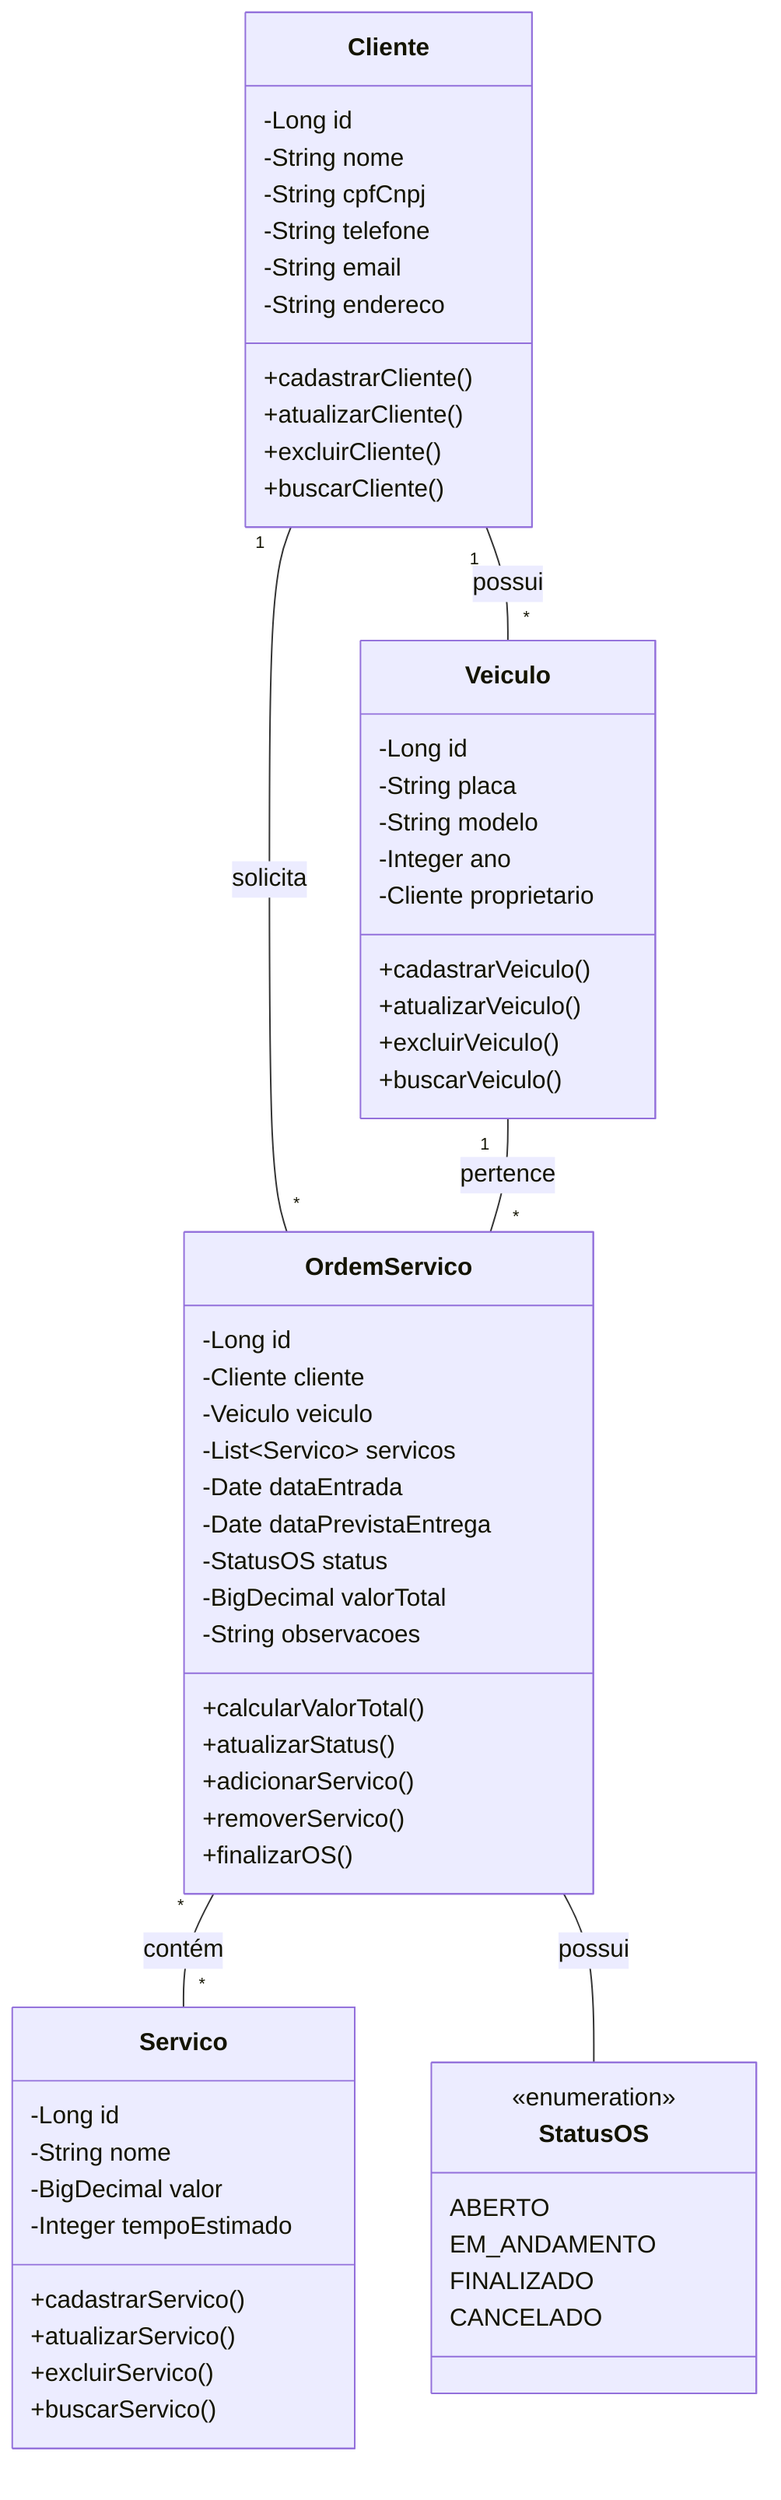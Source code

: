 classDiagram
    class Cliente {
        -Long id
        -String nome
        -String cpfCnpj
        -String telefone
        -String email
        -String endereco
        +cadastrarCliente()
        +atualizarCliente()
        +excluirCliente()
        +buscarCliente()
    }

    class Veiculo {
        -Long id
        -String placa
        -String modelo
        -Integer ano
        -Cliente proprietario
        +cadastrarVeiculo()
        +atualizarVeiculo()
        +excluirVeiculo()
        +buscarVeiculo()
    }

    class Servico {
        -Long id
        -String nome
        -BigDecimal valor
        -Integer tempoEstimado
        +cadastrarServico()
        +atualizarServico()
        +excluirServico()
        +buscarServico()
    }

    class OrdemServico {
        -Long id
        -Cliente cliente
        -Veiculo veiculo
        -List~Servico~ servicos
        -Date dataEntrada
        -Date dataPrevistaEntrega
        -StatusOS status
        -BigDecimal valorTotal
        -String observacoes
        +calcularValorTotal()
        +atualizarStatus()
        +adicionarServico()
        +removerServico()
        +finalizarOS()
    }

    class StatusOS {
        <<enumeration>>
        ABERTO
        EM_ANDAMENTO
        FINALIZADO
        CANCELADO
    }

    Cliente "1" -- "*" Veiculo : possui
    Cliente "1" -- "*" OrdemServico : solicita
    Veiculo "1" -- "*" OrdemServico : pertence
    OrdemServico "*" -- "*" Servico : contém
    OrdemServico -- StatusOS : possui